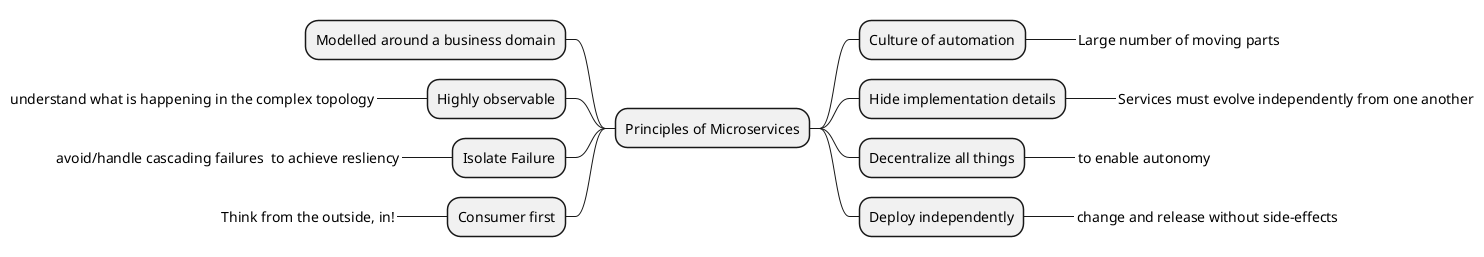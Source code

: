 
@startmindmap "Principles"
' 12 factor app
' https://12factor.net/

+ Principles of Microservices
-- Modelled around a business domain
-- Highly observable
---_ understand what is happening in the complex topology
-- Isolate Failure
---_ avoid/handle cascading failures  to achieve resliency
-- Consumer first
---_ Think from the outside, in!
++ Culture of automation
+++_ Large number of moving parts
++ Hide implementation details
+++_ Services must evolve independently from one another
++ Decentralize all things
+++_ to enable autonomy
++ Deploy independently
+++_ change and release without side-effects 

@endmindmap
